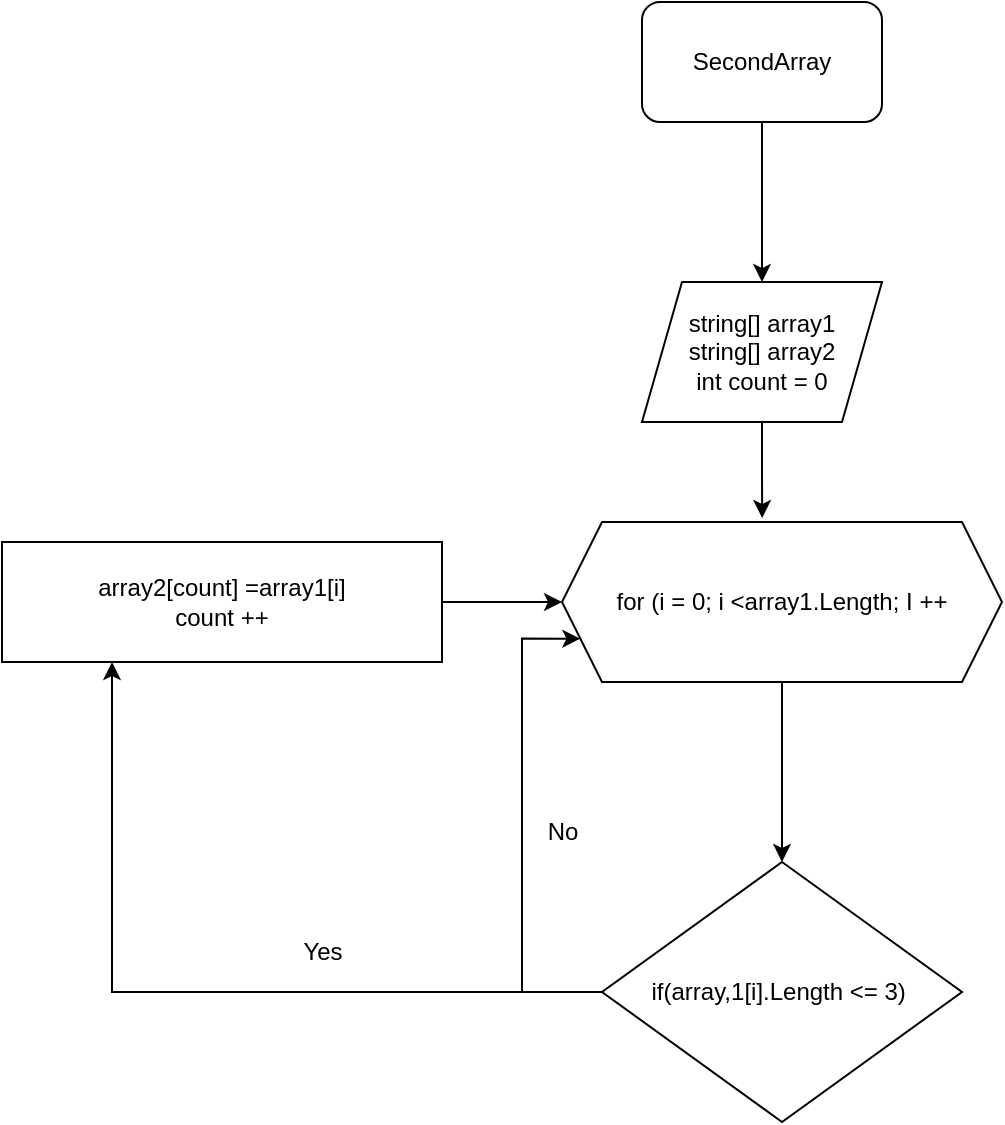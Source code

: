 <mxfile version="20.7.3" type="device"><diagram id="MBguLekYgQ5U2ZIiRp0e" name="Страница 1"><mxGraphModel dx="1434" dy="764" grid="1" gridSize="10" guides="1" tooltips="1" connect="1" arrows="1" fold="1" page="1" pageScale="1" pageWidth="827" pageHeight="1169" math="0" shadow="0"><root><mxCell id="0"/><mxCell id="1" parent="0"/><mxCell id="AraihR553AoSWPvbIoH_-13" style="edgeStyle=orthogonalEdgeStyle;rounded=0;orthogonalLoop=1;jettySize=auto;html=1;entryX=0.5;entryY=0;entryDx=0;entryDy=0;" edge="1" parent="1" source="AraihR553AoSWPvbIoH_-1" target="AraihR553AoSWPvbIoH_-2"><mxGeometry relative="1" as="geometry"/></mxCell><mxCell id="AraihR553AoSWPvbIoH_-1" value="SecondArray" style="rounded=1;whiteSpace=wrap;html=1;" vertex="1" parent="1"><mxGeometry x="400" y="250" width="120" height="60" as="geometry"/></mxCell><mxCell id="AraihR553AoSWPvbIoH_-14" style="edgeStyle=orthogonalEdgeStyle;rounded=0;orthogonalLoop=1;jettySize=auto;html=1;entryX=0.455;entryY=-0.025;entryDx=0;entryDy=0;entryPerimeter=0;" edge="1" parent="1" source="AraihR553AoSWPvbIoH_-2" target="AraihR553AoSWPvbIoH_-3"><mxGeometry relative="1" as="geometry"/></mxCell><mxCell id="AraihR553AoSWPvbIoH_-2" value="string[] array1&lt;br&gt;string[] array2&lt;br&gt;int count = 0" style="shape=parallelogram;perimeter=parallelogramPerimeter;whiteSpace=wrap;html=1;fixedSize=1;" vertex="1" parent="1"><mxGeometry x="400" y="390" width="120" height="70" as="geometry"/></mxCell><mxCell id="AraihR553AoSWPvbIoH_-15" style="edgeStyle=orthogonalEdgeStyle;rounded=0;orthogonalLoop=1;jettySize=auto;html=1;" edge="1" parent="1" source="AraihR553AoSWPvbIoH_-3" target="AraihR553AoSWPvbIoH_-4"><mxGeometry relative="1" as="geometry"/></mxCell><mxCell id="AraihR553AoSWPvbIoH_-3" value="for (i = 0; i &amp;lt;array1.Length; I ++" style="shape=hexagon;perimeter=hexagonPerimeter2;whiteSpace=wrap;html=1;fixedSize=1;" vertex="1" parent="1"><mxGeometry x="360" y="510" width="220" height="80" as="geometry"/></mxCell><mxCell id="AraihR553AoSWPvbIoH_-8" style="edgeStyle=orthogonalEdgeStyle;rounded=0;orthogonalLoop=1;jettySize=auto;html=1;exitX=0;exitY=0.5;exitDx=0;exitDy=0;entryX=0.25;entryY=1;entryDx=0;entryDy=0;" edge="1" parent="1" source="AraihR553AoSWPvbIoH_-4" target="AraihR553AoSWPvbIoH_-6"><mxGeometry relative="1" as="geometry"><mxPoint x="250" y="590" as="targetPoint"/><Array as="points"><mxPoint x="135" y="745"/></Array></mxGeometry></mxCell><mxCell id="AraihR553AoSWPvbIoH_-9" style="edgeStyle=orthogonalEdgeStyle;rounded=0;orthogonalLoop=1;jettySize=auto;html=1;entryX=0;entryY=0.75;entryDx=0;entryDy=0;exitX=0;exitY=0.5;exitDx=0;exitDy=0;" edge="1" parent="1" source="AraihR553AoSWPvbIoH_-4" target="AraihR553AoSWPvbIoH_-3"><mxGeometry relative="1" as="geometry"><Array as="points"><mxPoint x="340" y="745"/><mxPoint x="340" y="568"/></Array></mxGeometry></mxCell><mxCell id="AraihR553AoSWPvbIoH_-4" value="if(array,1[i].Length &amp;lt;= 3)&amp;nbsp;" style="rhombus;whiteSpace=wrap;html=1;" vertex="1" parent="1"><mxGeometry x="380" y="680" width="180" height="130" as="geometry"/></mxCell><mxCell id="AraihR553AoSWPvbIoH_-10" style="edgeStyle=orthogonalEdgeStyle;rounded=0;orthogonalLoop=1;jettySize=auto;html=1;exitX=1;exitY=0.5;exitDx=0;exitDy=0;" edge="1" parent="1" source="AraihR553AoSWPvbIoH_-6" target="AraihR553AoSWPvbIoH_-3"><mxGeometry relative="1" as="geometry"/></mxCell><mxCell id="AraihR553AoSWPvbIoH_-6" value="array2[count] =array1[i]&lt;br&gt;count ++" style="rounded=0;whiteSpace=wrap;html=1;" vertex="1" parent="1"><mxGeometry x="80" y="520" width="220" height="60" as="geometry"/></mxCell><mxCell id="AraihR553AoSWPvbIoH_-11" value="Yes" style="text;html=1;align=center;verticalAlign=middle;resizable=0;points=[];autosize=1;strokeColor=none;fillColor=none;" vertex="1" parent="1"><mxGeometry x="220" y="710" width="40" height="30" as="geometry"/></mxCell><mxCell id="AraihR553AoSWPvbIoH_-12" value="No" style="text;html=1;align=center;verticalAlign=middle;resizable=0;points=[];autosize=1;strokeColor=none;fillColor=none;" vertex="1" parent="1"><mxGeometry x="340" y="650" width="40" height="30" as="geometry"/></mxCell></root></mxGraphModel></diagram></mxfile>